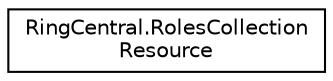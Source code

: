 digraph "Graphical Class Hierarchy"
{
 // LATEX_PDF_SIZE
  edge [fontname="Helvetica",fontsize="10",labelfontname="Helvetica",labelfontsize="10"];
  node [fontname="Helvetica",fontsize="10",shape=record];
  rankdir="LR";
  Node0 [label="RingCentral.RolesCollection\lResource",height=0.2,width=0.4,color="black", fillcolor="white", style="filled",URL="$classRingCentral_1_1RolesCollectionResource.html",tooltip=" "];
}
